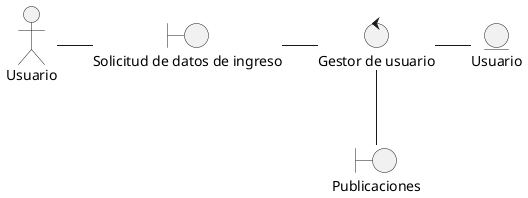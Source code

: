@startuml IniciarSesion

    actor Usuario as U
    boundary "Solicitud de datos de ingreso" as SDI
    control "Gestor de usuario" as GU
    boundary Publicaciones as P
    entity Usuario as UE

    U -r- SDI
    SDI -r- GU
    GU -- P
    GU -r- UE

@enduml